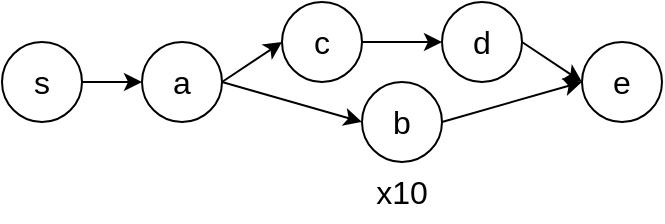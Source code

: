 <mxfile version="16.5.3" type="device"><diagram id="cuNKd9VWgaWZ8btRFt7D" name="Page-1"><mxGraphModel dx="1422" dy="820" grid="1" gridSize="10" guides="1" tooltips="1" connect="1" arrows="1" fold="1" page="1" pageScale="1" pageWidth="827" pageHeight="1169" math="0" shadow="0"><root><mxCell id="0"/><mxCell id="1" parent="0"/><mxCell id="rTE7AMySA8QTGIicKdTV-1" value="a" style="ellipse;whiteSpace=wrap;html=1;fontSize=16;" vertex="1" parent="1"><mxGeometry x="110" y="80" width="40" height="40" as="geometry"/></mxCell><mxCell id="rTE7AMySA8QTGIicKdTV-7" style="edgeStyle=orthogonalEdgeStyle;rounded=0;orthogonalLoop=1;jettySize=auto;html=1;entryX=0;entryY=0.5;entryDx=0;entryDy=0;fontSize=16;" edge="1" parent="1" source="rTE7AMySA8QTGIicKdTV-2" target="rTE7AMySA8QTGIicKdTV-1"><mxGeometry relative="1" as="geometry"/></mxCell><mxCell id="rTE7AMySA8QTGIicKdTV-2" value="s" style="ellipse;whiteSpace=wrap;html=1;fontSize=16;" vertex="1" parent="1"><mxGeometry x="40" y="80" width="40" height="40" as="geometry"/></mxCell><mxCell id="rTE7AMySA8QTGIicKdTV-3" value="b" style="ellipse;whiteSpace=wrap;html=1;fontSize=16;" vertex="1" parent="1"><mxGeometry x="220" y="100" width="40" height="40" as="geometry"/></mxCell><mxCell id="rTE7AMySA8QTGIicKdTV-14" style="edgeStyle=orthogonalEdgeStyle;rounded=0;orthogonalLoop=1;jettySize=auto;html=1;entryX=0;entryY=0.5;entryDx=0;entryDy=0;fontSize=16;" edge="1" parent="1" source="rTE7AMySA8QTGIicKdTV-4" target="rTE7AMySA8QTGIicKdTV-5"><mxGeometry relative="1" as="geometry"/></mxCell><mxCell id="rTE7AMySA8QTGIicKdTV-4" value="c" style="ellipse;whiteSpace=wrap;html=1;fontSize=16;" vertex="1" parent="1"><mxGeometry x="180" y="60" width="40" height="40" as="geometry"/></mxCell><mxCell id="rTE7AMySA8QTGIicKdTV-5" value="d" style="ellipse;whiteSpace=wrap;html=1;fontSize=16;" vertex="1" parent="1"><mxGeometry x="260" y="60" width="40" height="40" as="geometry"/></mxCell><mxCell id="rTE7AMySA8QTGIicKdTV-6" value="e" style="ellipse;whiteSpace=wrap;html=1;fontSize=16;" vertex="1" parent="1"><mxGeometry x="330" y="80" width="40" height="40" as="geometry"/></mxCell><mxCell id="rTE7AMySA8QTGIicKdTV-12" value="" style="endArrow=classic;html=1;rounded=0;fontSize=16;exitX=1;exitY=0.5;exitDx=0;exitDy=0;entryX=0;entryY=0.5;entryDx=0;entryDy=0;" edge="1" parent="1" source="rTE7AMySA8QTGIicKdTV-1" target="rTE7AMySA8QTGIicKdTV-4"><mxGeometry width="50" height="50" relative="1" as="geometry"><mxPoint x="390" y="450" as="sourcePoint"/><mxPoint x="440" y="400" as="targetPoint"/></mxGeometry></mxCell><mxCell id="rTE7AMySA8QTGIicKdTV-13" value="" style="endArrow=classic;html=1;rounded=0;fontSize=16;exitX=1;exitY=0.5;exitDx=0;exitDy=0;entryX=0;entryY=0.5;entryDx=0;entryDy=0;" edge="1" parent="1" source="rTE7AMySA8QTGIicKdTV-1" target="rTE7AMySA8QTGIicKdTV-3"><mxGeometry width="50" height="50" relative="1" as="geometry"><mxPoint x="180" y="110" as="sourcePoint"/><mxPoint x="220" y="90" as="targetPoint"/></mxGeometry></mxCell><mxCell id="rTE7AMySA8QTGIicKdTV-15" value="" style="endArrow=classic;html=1;rounded=0;fontSize=16;exitX=1;exitY=0.5;exitDx=0;exitDy=0;entryX=0;entryY=0.5;entryDx=0;entryDy=0;" edge="1" parent="1" source="rTE7AMySA8QTGIicKdTV-3" target="rTE7AMySA8QTGIicKdTV-6"><mxGeometry width="50" height="50" relative="1" as="geometry"><mxPoint x="250" y="210" as="sourcePoint"/><mxPoint x="290" y="240" as="targetPoint"/></mxGeometry></mxCell><mxCell id="rTE7AMySA8QTGIicKdTV-16" value="" style="endArrow=classic;html=1;rounded=0;fontSize=16;exitX=1;exitY=0.5;exitDx=0;exitDy=0;entryX=0;entryY=0.5;entryDx=0;entryDy=0;" edge="1" parent="1" source="rTE7AMySA8QTGIicKdTV-5" target="rTE7AMySA8QTGIicKdTV-6"><mxGeometry width="50" height="50" relative="1" as="geometry"><mxPoint x="260" y="140" as="sourcePoint"/><mxPoint x="360" y="40" as="targetPoint"/></mxGeometry></mxCell><mxCell id="rTE7AMySA8QTGIicKdTV-17" value="x10" style="text;html=1;strokeColor=none;fillColor=none;align=center;verticalAlign=middle;whiteSpace=wrap;rounded=0;fontSize=16;" vertex="1" parent="1"><mxGeometry x="210" y="140" width="60" height="30" as="geometry"/></mxCell></root></mxGraphModel></diagram></mxfile>